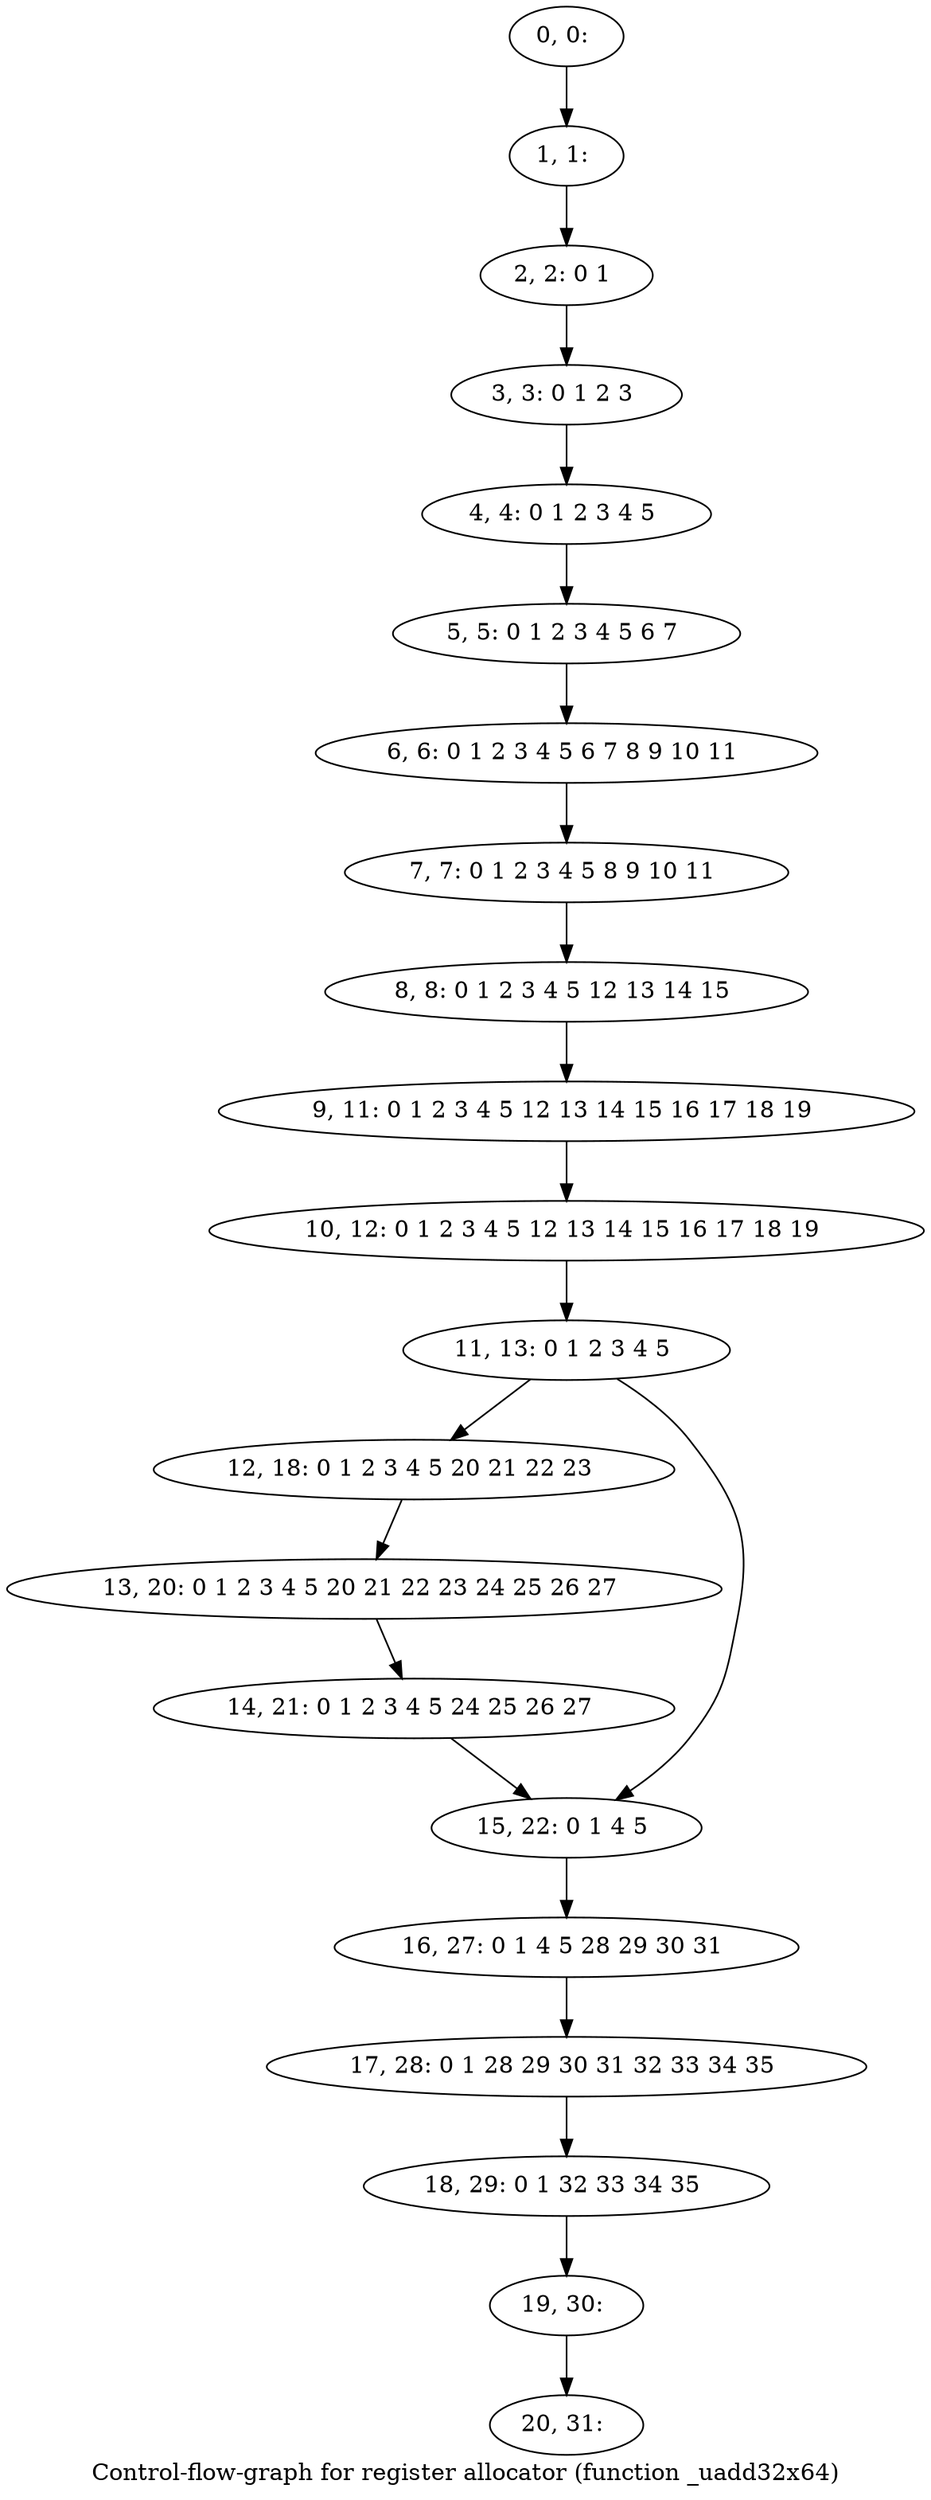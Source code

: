 digraph G {
graph [label="Control-flow-graph for register allocator (function _uadd32x64)"]
0[label="0, 0: "];
1[label="1, 1: "];
2[label="2, 2: 0 1 "];
3[label="3, 3: 0 1 2 3 "];
4[label="4, 4: 0 1 2 3 4 5 "];
5[label="5, 5: 0 1 2 3 4 5 6 7 "];
6[label="6, 6: 0 1 2 3 4 5 6 7 8 9 10 11 "];
7[label="7, 7: 0 1 2 3 4 5 8 9 10 11 "];
8[label="8, 8: 0 1 2 3 4 5 12 13 14 15 "];
9[label="9, 11: 0 1 2 3 4 5 12 13 14 15 16 17 18 19 "];
10[label="10, 12: 0 1 2 3 4 5 12 13 14 15 16 17 18 19 "];
11[label="11, 13: 0 1 2 3 4 5 "];
12[label="12, 18: 0 1 2 3 4 5 20 21 22 23 "];
13[label="13, 20: 0 1 2 3 4 5 20 21 22 23 24 25 26 27 "];
14[label="14, 21: 0 1 2 3 4 5 24 25 26 27 "];
15[label="15, 22: 0 1 4 5 "];
16[label="16, 27: 0 1 4 5 28 29 30 31 "];
17[label="17, 28: 0 1 28 29 30 31 32 33 34 35 "];
18[label="18, 29: 0 1 32 33 34 35 "];
19[label="19, 30: "];
20[label="20, 31: "];
0->1 ;
1->2 ;
2->3 ;
3->4 ;
4->5 ;
5->6 ;
6->7 ;
7->8 ;
8->9 ;
9->10 ;
10->11 ;
11->12 ;
11->15 ;
12->13 ;
13->14 ;
14->15 ;
15->16 ;
16->17 ;
17->18 ;
18->19 ;
19->20 ;
}
